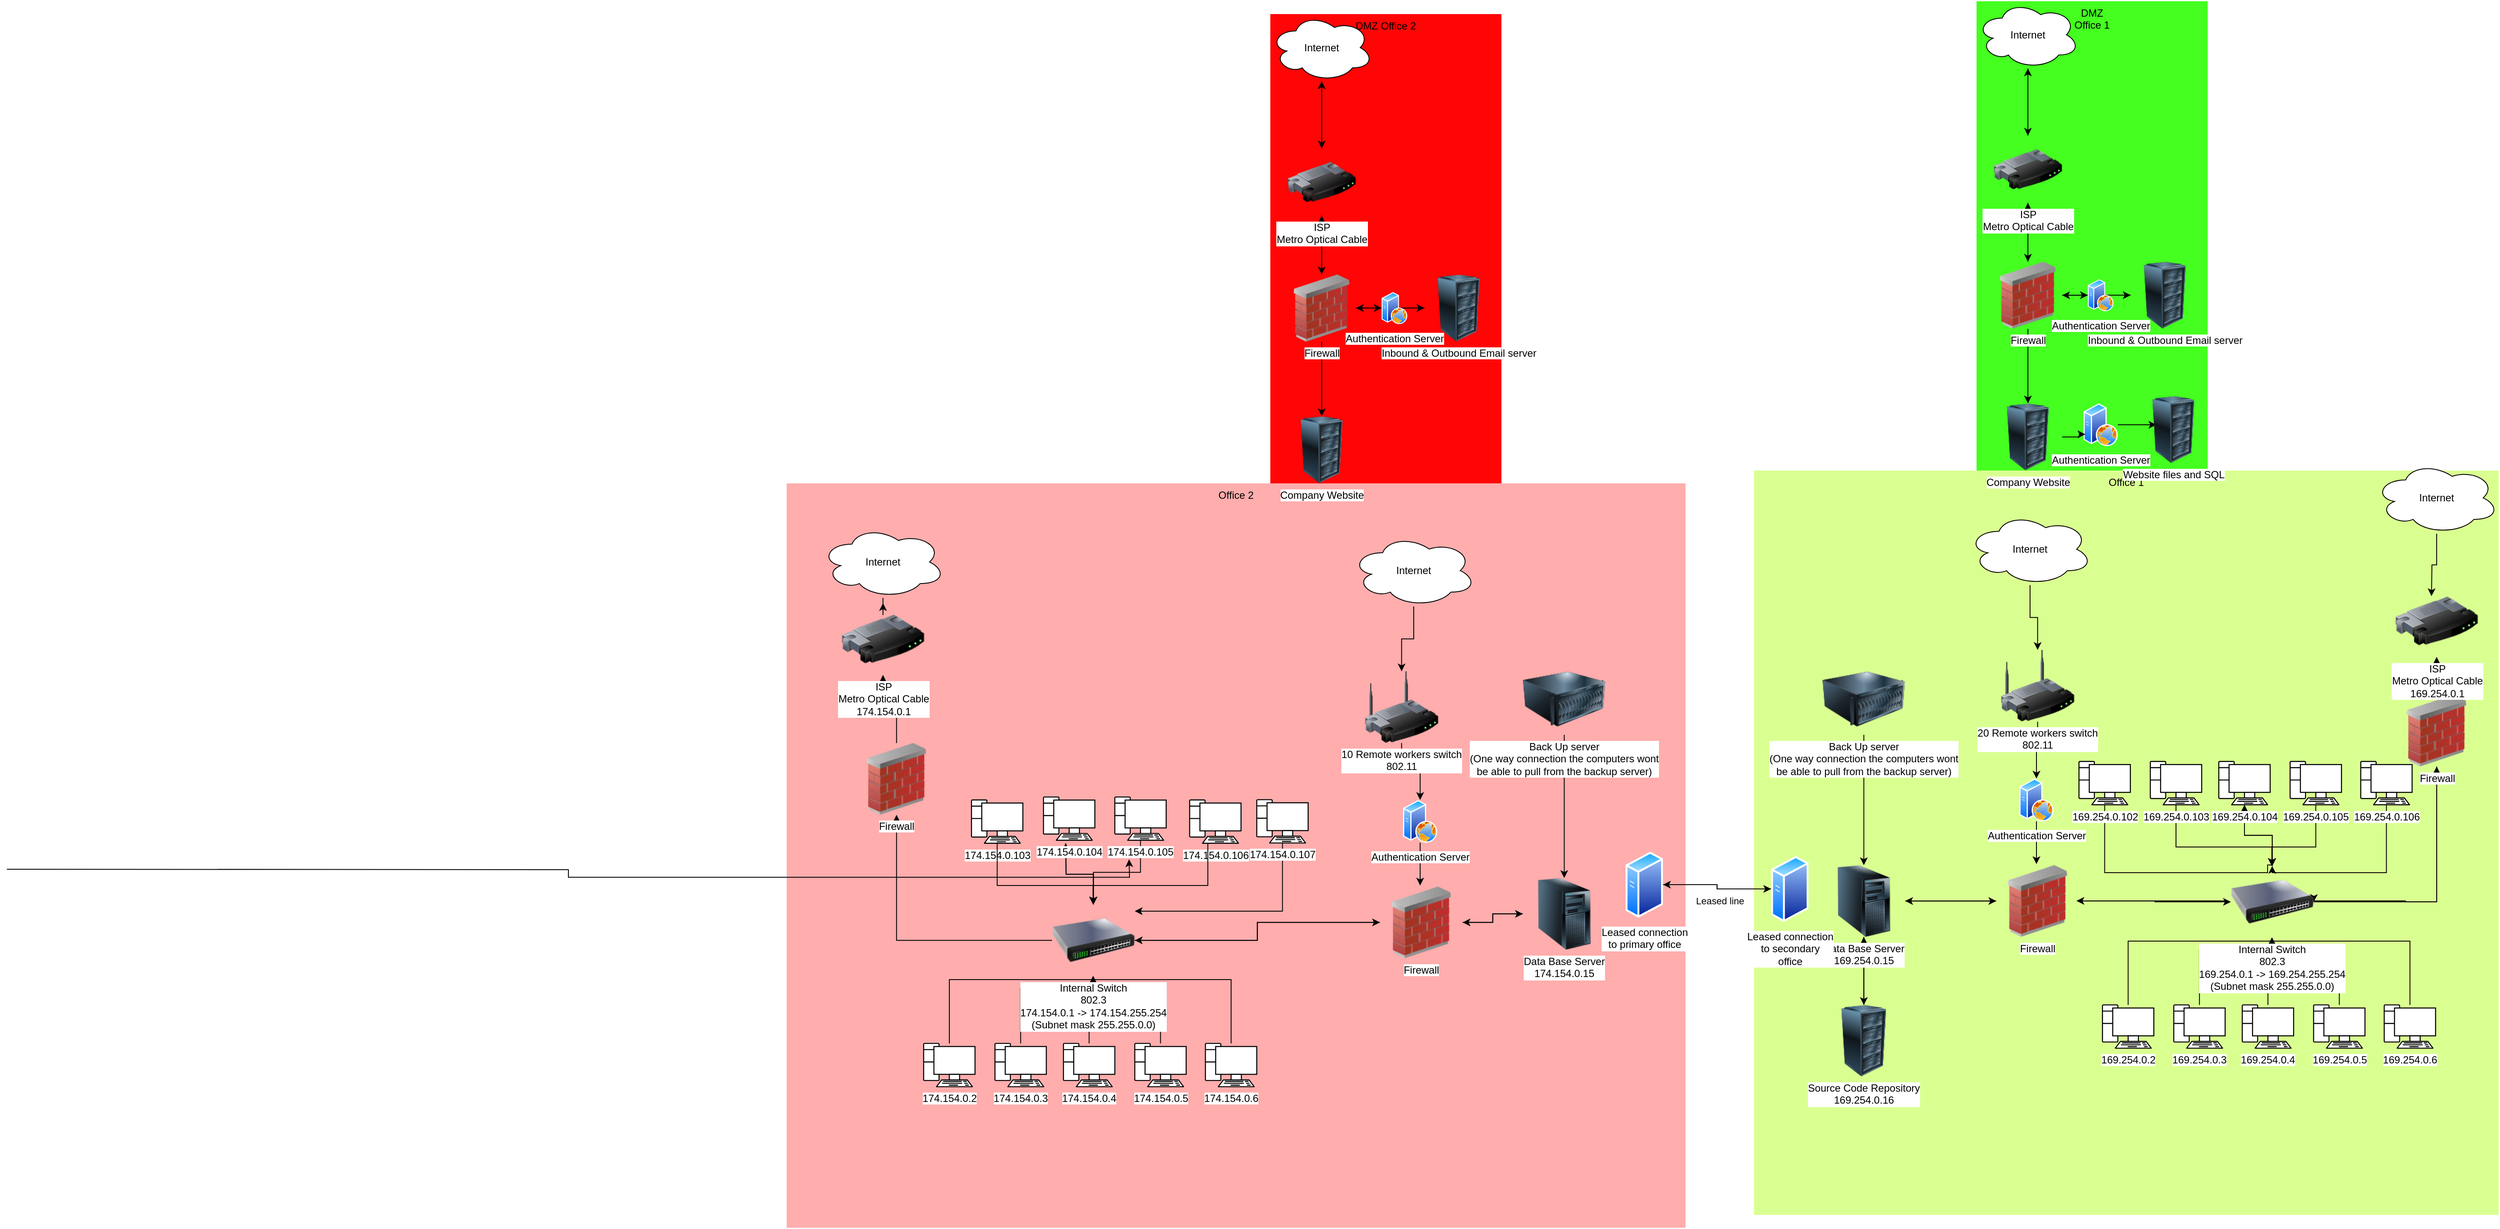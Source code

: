 <mxfile version="22.1.4" type="github">
  <diagram name="Page-1" id="X9YkFS0UQipS7ixekP1t">
    <mxGraphModel dx="2632" dy="1461" grid="1" gridSize="10" guides="1" tooltips="1" connect="1" arrows="1" fold="1" page="1" pageScale="1" pageWidth="1600" pageHeight="900" background="none" math="0" shadow="0">
      <root>
        <mxCell id="0" />
        <mxCell id="1" parent="0" />
        <mxCell id="PSQCY0DL3qGmr5zF4IYW-73" value="Office 1" style="group;labelBackgroundColor=none;fillColor=#DAFF91;rounded=0;" vertex="1" connectable="0" parent="1">
          <mxGeometry x="-370" y="15" width="870" height="870" as="geometry" />
        </mxCell>
        <mxCell id="PSQCY0DL3qGmr5zF4IYW-3" style="edgeStyle=orthogonalEdgeStyle;rounded=0;orthogonalLoop=1;jettySize=auto;html=1;" edge="1" parent="PSQCY0DL3qGmr5zF4IYW-73" source="PSQCY0DL3qGmr5zF4IYW-1">
          <mxGeometry relative="1" as="geometry">
            <mxPoint x="791.458" y="146.747" as="targetPoint" />
          </mxGeometry>
        </mxCell>
        <mxCell id="PSQCY0DL3qGmr5zF4IYW-5" style="edgeStyle=orthogonalEdgeStyle;rounded=0;orthogonalLoop=1;jettySize=auto;html=1;" edge="1" parent="PSQCY0DL3qGmr5zF4IYW-73" target="PSQCY0DL3qGmr5zF4IYW-4">
          <mxGeometry relative="1" as="geometry">
            <mxPoint x="791.458" y="230.602" as="sourcePoint" />
          </mxGeometry>
        </mxCell>
        <mxCell id="PSQCY0DL3qGmr5zF4IYW-78" style="edgeStyle=orthogonalEdgeStyle;rounded=0;orthogonalLoop=1;jettySize=auto;html=1;entryX=1;entryY=0.5;entryDx=0;entryDy=0;" edge="1" parent="PSQCY0DL3qGmr5zF4IYW-73" source="PSQCY0DL3qGmr5zF4IYW-4" target="PSQCY0DL3qGmr5zF4IYW-8">
          <mxGeometry relative="1" as="geometry">
            <mxPoint x="760" y="540" as="targetPoint" />
            <Array as="points">
              <mxPoint x="798" y="504" />
              <mxPoint x="761" y="504" />
              <mxPoint x="761" y="503" />
              <mxPoint x="654" y="503" />
            </Array>
          </mxGeometry>
        </mxCell>
        <mxCell id="PSQCY0DL3qGmr5zF4IYW-33" style="edgeStyle=orthogonalEdgeStyle;rounded=0;orthogonalLoop=1;jettySize=auto;html=1;" edge="1" parent="PSQCY0DL3qGmr5zF4IYW-73" source="PSQCY0DL3qGmr5zF4IYW-8" target="PSQCY0DL3qGmr5zF4IYW-4">
          <mxGeometry relative="1" as="geometry" />
        </mxCell>
        <mxCell id="PSQCY0DL3qGmr5zF4IYW-94" style="edgeStyle=orthogonalEdgeStyle;rounded=0;orthogonalLoop=1;jettySize=auto;html=1;" edge="1" parent="PSQCY0DL3qGmr5zF4IYW-73" source="PSQCY0DL3qGmr5zF4IYW-10" target="PSQCY0DL3qGmr5zF4IYW-8">
          <mxGeometry relative="1" as="geometry">
            <Array as="points">
              <mxPoint x="437" y="550" />
              <mxPoint x="605" y="550" />
            </Array>
          </mxGeometry>
        </mxCell>
        <mxCell id="PSQCY0DL3qGmr5zF4IYW-34" style="edgeStyle=orthogonalEdgeStyle;rounded=0;orthogonalLoop=1;jettySize=auto;html=1;" edge="1" parent="PSQCY0DL3qGmr5zF4IYW-73" source="PSQCY0DL3qGmr5zF4IYW-4" target="PSQCY0DL3qGmr5zF4IYW-17">
          <mxGeometry relative="1" as="geometry" />
        </mxCell>
        <mxCell id="PSQCY0DL3qGmr5zF4IYW-39" style="edgeStyle=orthogonalEdgeStyle;rounded=0;orthogonalLoop=1;jettySize=auto;html=1;" edge="1" parent="PSQCY0DL3qGmr5zF4IYW-73" source="PSQCY0DL3qGmr5zF4IYW-37" target="PSQCY0DL3qGmr5zF4IYW-8">
          <mxGeometry relative="1" as="geometry" />
        </mxCell>
        <mxCell id="PSQCY0DL3qGmr5zF4IYW-77" style="edgeStyle=orthogonalEdgeStyle;rounded=0;orthogonalLoop=1;jettySize=auto;html=1;" edge="1" parent="PSQCY0DL3qGmr5zF4IYW-73" source="PSQCY0DL3qGmr5zF4IYW-37" target="PSQCY0DL3qGmr5zF4IYW-66">
          <mxGeometry relative="1" as="geometry" />
        </mxCell>
        <mxCell id="PSQCY0DL3qGmr5zF4IYW-40" style="edgeStyle=orthogonalEdgeStyle;rounded=0;orthogonalLoop=1;jettySize=auto;html=1;strokeColor=default;" edge="1" parent="PSQCY0DL3qGmr5zF4IYW-73">
          <mxGeometry relative="1" as="geometry">
            <mxPoint x="550.417" y="502.964" as="sourcePoint" />
            <mxPoint x="376.75" y="502.964" as="targetPoint" />
          </mxGeometry>
        </mxCell>
        <mxCell id="PSQCY0DL3qGmr5zF4IYW-100" style="edgeStyle=orthogonalEdgeStyle;rounded=0;orthogonalLoop=1;jettySize=auto;html=1;entryX=0.5;entryY=0;entryDx=0;entryDy=0;" edge="1" parent="PSQCY0DL3qGmr5zF4IYW-73" source="PSQCY0DL3qGmr5zF4IYW-47" target="PSQCY0DL3qGmr5zF4IYW-99">
          <mxGeometry relative="1" as="geometry" />
        </mxCell>
        <mxCell id="PSQCY0DL3qGmr5zF4IYW-69" style="edgeStyle=orthogonalEdgeStyle;rounded=0;orthogonalLoop=1;jettySize=auto;html=1;" edge="1" parent="PSQCY0DL3qGmr5zF4IYW-73" source="PSQCY0DL3qGmr5zF4IYW-66" target="PSQCY0DL3qGmr5zF4IYW-11">
          <mxGeometry relative="1" as="geometry" />
        </mxCell>
        <mxCell id="PSQCY0DL3qGmr5zF4IYW-76" style="edgeStyle=orthogonalEdgeStyle;rounded=0;orthogonalLoop=1;jettySize=auto;html=1;" edge="1" parent="PSQCY0DL3qGmr5zF4IYW-73" source="PSQCY0DL3qGmr5zF4IYW-66" target="PSQCY0DL3qGmr5zF4IYW-37">
          <mxGeometry relative="1" as="geometry" />
        </mxCell>
        <mxCell id="PSQCY0DL3qGmr5zF4IYW-70" style="edgeStyle=orthogonalEdgeStyle;rounded=0;orthogonalLoop=1;jettySize=auto;html=1;" edge="1" parent="PSQCY0DL3qGmr5zF4IYW-73" source="PSQCY0DL3qGmr5zF4IYW-11" target="PSQCY0DL3qGmr5zF4IYW-66">
          <mxGeometry relative="1" as="geometry" />
        </mxCell>
        <mxCell id="PSQCY0DL3qGmr5zF4IYW-71" style="edgeStyle=orthogonalEdgeStyle;rounded=0;orthogonalLoop=1;jettySize=auto;html=1;" edge="1" parent="PSQCY0DL3qGmr5zF4IYW-73" source="PSQCY0DL3qGmr5zF4IYW-15" target="PSQCY0DL3qGmr5zF4IYW-66">
          <mxGeometry relative="1" as="geometry" />
        </mxCell>
        <mxCell id="PSQCY0DL3qGmr5zF4IYW-95" style="edgeStyle=orthogonalEdgeStyle;rounded=0;orthogonalLoop=1;jettySize=auto;html=1;" edge="1" parent="PSQCY0DL3qGmr5zF4IYW-73" source="PSQCY0DL3qGmr5zF4IYW-79" target="PSQCY0DL3qGmr5zF4IYW-8">
          <mxGeometry relative="1" as="geometry">
            <Array as="points">
              <mxPoint x="520" y="560" />
              <mxPoint x="605" y="560" />
            </Array>
          </mxGeometry>
        </mxCell>
        <mxCell id="PSQCY0DL3qGmr5zF4IYW-96" style="edgeStyle=orthogonalEdgeStyle;rounded=0;orthogonalLoop=1;jettySize=auto;html=1;" edge="1" parent="PSQCY0DL3qGmr5zF4IYW-73" source="PSQCY0DL3qGmr5zF4IYW-80" target="PSQCY0DL3qGmr5zF4IYW-8">
          <mxGeometry relative="1" as="geometry" />
        </mxCell>
        <mxCell id="PSQCY0DL3qGmr5zF4IYW-97" style="edgeStyle=orthogonalEdgeStyle;rounded=0;orthogonalLoop=1;jettySize=auto;html=1;" edge="1" parent="PSQCY0DL3qGmr5zF4IYW-73" source="PSQCY0DL3qGmr5zF4IYW-81" target="PSQCY0DL3qGmr5zF4IYW-8">
          <mxGeometry relative="1" as="geometry">
            <Array as="points">
              <mxPoint x="684" y="560" />
              <mxPoint x="605" y="560" />
            </Array>
          </mxGeometry>
        </mxCell>
        <mxCell id="PSQCY0DL3qGmr5zF4IYW-98" style="edgeStyle=orthogonalEdgeStyle;rounded=0;orthogonalLoop=1;jettySize=auto;html=1;" edge="1" parent="PSQCY0DL3qGmr5zF4IYW-73" source="PSQCY0DL3qGmr5zF4IYW-82" target="PSQCY0DL3qGmr5zF4IYW-8">
          <mxGeometry relative="1" as="geometry">
            <Array as="points">
              <mxPoint x="766" y="550" />
              <mxPoint x="605" y="550" />
            </Array>
          </mxGeometry>
        </mxCell>
        <mxCell id="PSQCY0DL3qGmr5zF4IYW-89" style="edgeStyle=orthogonalEdgeStyle;rounded=0;orthogonalLoop=1;jettySize=auto;html=1;entryX=0.5;entryY=0;entryDx=0;entryDy=0;" edge="1" parent="PSQCY0DL3qGmr5zF4IYW-73" source="PSQCY0DL3qGmr5zF4IYW-83" target="PSQCY0DL3qGmr5zF4IYW-8">
          <mxGeometry relative="1" as="geometry">
            <mxPoint x="430" y="490" as="targetPoint" />
            <Array as="points">
              <mxPoint x="410" y="470" />
              <mxPoint x="600" y="470" />
              <mxPoint x="600" y="461" />
            </Array>
          </mxGeometry>
        </mxCell>
        <mxCell id="PSQCY0DL3qGmr5zF4IYW-90" style="edgeStyle=orthogonalEdgeStyle;rounded=0;orthogonalLoop=1;jettySize=auto;html=1;" edge="1" parent="PSQCY0DL3qGmr5zF4IYW-73" source="PSQCY0DL3qGmr5zF4IYW-84" target="PSQCY0DL3qGmr5zF4IYW-8">
          <mxGeometry relative="1" as="geometry">
            <Array as="points">
              <mxPoint x="493" y="440" />
              <mxPoint x="605" y="440" />
            </Array>
          </mxGeometry>
        </mxCell>
        <mxCell id="PSQCY0DL3qGmr5zF4IYW-91" style="edgeStyle=orthogonalEdgeStyle;rounded=0;orthogonalLoop=1;jettySize=auto;html=1;entryX=0.5;entryY=0;entryDx=0;entryDy=0;" edge="1" parent="PSQCY0DL3qGmr5zF4IYW-73" source="PSQCY0DL3qGmr5zF4IYW-85" target="PSQCY0DL3qGmr5zF4IYW-8">
          <mxGeometry relative="1" as="geometry" />
        </mxCell>
        <mxCell id="PSQCY0DL3qGmr5zF4IYW-92" style="edgeStyle=orthogonalEdgeStyle;rounded=0;orthogonalLoop=1;jettySize=auto;html=1;" edge="1" parent="PSQCY0DL3qGmr5zF4IYW-73" source="PSQCY0DL3qGmr5zF4IYW-86" target="PSQCY0DL3qGmr5zF4IYW-8">
          <mxGeometry relative="1" as="geometry">
            <Array as="points">
              <mxPoint x="656" y="440" />
              <mxPoint x="605" y="440" />
            </Array>
          </mxGeometry>
        </mxCell>
        <mxCell id="PSQCY0DL3qGmr5zF4IYW-93" style="edgeStyle=orthogonalEdgeStyle;rounded=0;orthogonalLoop=1;jettySize=auto;html=1;entryX=0.5;entryY=0;entryDx=0;entryDy=0;" edge="1" parent="PSQCY0DL3qGmr5zF4IYW-73" source="PSQCY0DL3qGmr5zF4IYW-87" target="PSQCY0DL3qGmr5zF4IYW-8">
          <mxGeometry relative="1" as="geometry">
            <Array as="points">
              <mxPoint x="739" y="470" />
              <mxPoint x="605" y="470" />
            </Array>
          </mxGeometry>
        </mxCell>
        <mxCell id="PSQCY0DL3qGmr5zF4IYW-101" style="edgeStyle=orthogonalEdgeStyle;rounded=0;orthogonalLoop=1;jettySize=auto;html=1;" edge="1" parent="PSQCY0DL3qGmr5zF4IYW-73" source="PSQCY0DL3qGmr5zF4IYW-99">
          <mxGeometry relative="1" as="geometry">
            <mxPoint x="330" y="460" as="targetPoint" />
          </mxGeometry>
        </mxCell>
        <mxCell id="PSQCY0DL3qGmr5zF4IYW-4" value="Firewall&lt;br&gt;" style="image;html=1;image=img/lib/clip_art/networking/Firewall_02_128x128.png;" vertex="1" parent="PSQCY0DL3qGmr5zF4IYW-73">
          <mxGeometry x="749.167" y="262.048" width="96.667" height="83.855" as="geometry" />
        </mxCell>
        <mxCell id="PSQCY0DL3qGmr5zF4IYW-191" value="" style="edgeStyle=orthogonalEdgeStyle;rounded=0;orthogonalLoop=1;jettySize=auto;html=1;" edge="1" parent="PSQCY0DL3qGmr5zF4IYW-73" source="PSQCY0DL3qGmr5zF4IYW-8" target="PSQCY0DL3qGmr5zF4IYW-85">
          <mxGeometry relative="1" as="geometry" />
        </mxCell>
        <mxCell id="PSQCY0DL3qGmr5zF4IYW-8" value="Internal Switch&lt;br&gt;802.3&lt;br&gt;169.254.0.1 -&amp;gt; 169.254.255.254 &lt;br&gt;(Subnet mask 255.255.0.0)" style="image;html=1;image=img/lib/clip_art/networking/Switch_128x128.png;" vertex="1" parent="PSQCY0DL3qGmr5zF4IYW-73">
          <mxGeometry x="557.087" y="462.207" width="96.667" height="83.855" as="geometry" />
        </mxCell>
        <mxCell id="PSQCY0DL3qGmr5zF4IYW-10" value="169.254.0.2" style="verticalAlign=top;verticalLabelPosition=bottom;labelPosition=center;align=center;html=1;outlineConnect=0;gradientDirection=north;strokeWidth=2;shape=mxgraph.networks.pc;labelBackgroundColor=default;" vertex="1" parent="PSQCY0DL3qGmr5zF4IYW-73">
          <mxGeometry x="407.09" y="624.58" width="60" height="50.6" as="geometry" />
        </mxCell>
        <mxCell id="PSQCY0DL3qGmr5zF4IYW-11" value="Source Code Repository&lt;br&gt;169.254.0.16" style="image;html=1;image=img/lib/clip_art/computers/Server_Rack_128x128.png;" vertex="1" parent="PSQCY0DL3qGmr5zF4IYW-73">
          <mxGeometry x="80.003" y="624.585" width="96.667" height="83.855" as="geometry" />
        </mxCell>
        <mxCell id="PSQCY0DL3qGmr5zF4IYW-15" value="Back Up server&lt;br&gt;(One way connection the&amp;nbsp;computers wont &lt;br&gt;be able to pull from the backup server)" style="image;html=1;image=img/lib/clip_art/computers/Server_128x128.png;" vertex="1" parent="PSQCY0DL3qGmr5zF4IYW-73">
          <mxGeometry x="80" y="224.998" width="96.667" height="83.855" as="geometry" />
        </mxCell>
        <mxCell id="PSQCY0DL3qGmr5zF4IYW-17" value="ISP&lt;br&gt;&lt;div&gt;Metro Optical Cable&lt;/div&gt;&lt;div&gt;169.254.0.1&lt;br&gt;&lt;/div&gt;" style="image;html=1;image=img/lib/clip_art/networking/Router_128x128.png;" vertex="1" parent="PSQCY0DL3qGmr5zF4IYW-73">
          <mxGeometry x="749.167" y="133.853" width="96.667" height="83.855" as="geometry" />
        </mxCell>
        <mxCell id="PSQCY0DL3qGmr5zF4IYW-37" value="Firewall&lt;br&gt;" style="image;html=1;image=img/lib/clip_art/networking/Firewall_02_128x128.png;" vertex="1" parent="PSQCY0DL3qGmr5zF4IYW-73">
          <mxGeometry x="283.003" y="461.205" width="96.667" height="83.855" as="geometry" />
        </mxCell>
        <mxCell id="PSQCY0DL3qGmr5zF4IYW-47" value="20 Remote workers switch&lt;br&gt;802.11" style="image;html=1;image=img/lib/clip_art/networking/Wireless_Router_128x128.png;" vertex="1" parent="PSQCY0DL3qGmr5zF4IYW-73">
          <mxGeometry x="283.003" y="209.636" width="96.667" height="83.855" as="geometry" />
        </mxCell>
        <mxCell id="PSQCY0DL3qGmr5zF4IYW-66" value="Data Base Server&lt;br&gt;169.254.0.15" style="image;html=1;image=img/lib/clip_art/computers/Server_Tower_128x128.png;" vertex="1" parent="PSQCY0DL3qGmr5zF4IYW-73">
          <mxGeometry x="80.003" y="461.208" width="96.667" height="83.855" as="geometry" />
        </mxCell>
        <mxCell id="PSQCY0DL3qGmr5zF4IYW-1" value="Internet" style="ellipse;shape=cloud;whiteSpace=wrap;html=1;" vertex="1" parent="PSQCY0DL3qGmr5zF4IYW-73">
          <mxGeometry x="725" y="-10" width="145" height="83.855" as="geometry" />
        </mxCell>
        <mxCell id="PSQCY0DL3qGmr5zF4IYW-79" value="169.254.0.3" style="verticalAlign=top;verticalLabelPosition=bottom;labelPosition=center;align=center;html=1;outlineConnect=0;gradientDirection=north;strokeWidth=2;shape=mxgraph.networks.pc;labelBackgroundColor=default;" vertex="1" parent="PSQCY0DL3qGmr5zF4IYW-73">
          <mxGeometry x="490.42" y="624.58" width="60" height="50.6" as="geometry" />
        </mxCell>
        <mxCell id="PSQCY0DL3qGmr5zF4IYW-80" value="169.254.0.4" style="verticalAlign=top;verticalLabelPosition=bottom;labelPosition=center;align=center;html=1;outlineConnect=0;gradientDirection=north;strokeWidth=2;shape=mxgraph.networks.pc;labelBackgroundColor=default;" vertex="1" parent="PSQCY0DL3qGmr5zF4IYW-73">
          <mxGeometry x="570.42" y="624.58" width="60" height="50.6" as="geometry" />
        </mxCell>
        <mxCell id="PSQCY0DL3qGmr5zF4IYW-81" value="169.254.0.5" style="verticalAlign=top;verticalLabelPosition=bottom;labelPosition=center;align=center;html=1;outlineConnect=0;gradientDirection=north;strokeWidth=2;shape=mxgraph.networks.pc;labelBackgroundColor=default;" vertex="1" parent="PSQCY0DL3qGmr5zF4IYW-73">
          <mxGeometry x="653.75" y="624.58" width="60" height="50.6" as="geometry" />
        </mxCell>
        <mxCell id="PSQCY0DL3qGmr5zF4IYW-82" value="169.254.0.6" style="verticalAlign=top;verticalLabelPosition=bottom;labelPosition=center;align=center;html=1;outlineConnect=0;gradientDirection=north;strokeWidth=2;shape=mxgraph.networks.pc;labelBackgroundColor=default;" vertex="1" parent="PSQCY0DL3qGmr5zF4IYW-73">
          <mxGeometry x="736.25" y="624.58" width="60" height="50.6" as="geometry" />
        </mxCell>
        <mxCell id="PSQCY0DL3qGmr5zF4IYW-83" value="169.254.0.102" style="verticalAlign=top;verticalLabelPosition=bottom;labelPosition=center;align=center;html=1;outlineConnect=0;gradientDirection=north;strokeWidth=2;shape=mxgraph.networks.pc;labelBackgroundColor=default;" vertex="1" parent="PSQCY0DL3qGmr5zF4IYW-73">
          <mxGeometry x="379.67" y="340.0" width="60" height="50.6" as="geometry" />
        </mxCell>
        <mxCell id="PSQCY0DL3qGmr5zF4IYW-84" value="169.254.0.103" style="verticalAlign=top;verticalLabelPosition=bottom;labelPosition=center;align=center;html=1;outlineConnect=0;gradientDirection=north;strokeWidth=2;shape=mxgraph.networks.pc;labelBackgroundColor=default;" vertex="1" parent="PSQCY0DL3qGmr5zF4IYW-73">
          <mxGeometry x="463" y="340.0" width="60" height="50.6" as="geometry" />
        </mxCell>
        <mxCell id="PSQCY0DL3qGmr5zF4IYW-86" value="169.254.0.105" style="verticalAlign=top;verticalLabelPosition=bottom;labelPosition=center;align=center;html=1;outlineConnect=0;gradientDirection=north;strokeWidth=2;shape=mxgraph.networks.pc;labelBackgroundColor=default;" vertex="1" parent="PSQCY0DL3qGmr5zF4IYW-73">
          <mxGeometry x="626.33" y="340.0" width="60" height="50.6" as="geometry" />
        </mxCell>
        <mxCell id="PSQCY0DL3qGmr5zF4IYW-87" value="169.254.0.106" style="verticalAlign=top;verticalLabelPosition=bottom;labelPosition=center;align=center;html=1;outlineConnect=0;gradientDirection=north;strokeWidth=2;shape=mxgraph.networks.pc;strokeColor=default;labelBackgroundColor=default;" vertex="1" parent="PSQCY0DL3qGmr5zF4IYW-73">
          <mxGeometry x="708.83" y="340.0" width="60" height="50.6" as="geometry" />
        </mxCell>
        <mxCell id="PSQCY0DL3qGmr5zF4IYW-99" value="Authentication Server" style="image;aspect=fixed;perimeter=ellipsePerimeter;html=1;align=center;shadow=0;dashed=0;spacingTop=3;image=img/lib/active_directory/web_server.svg;" vertex="1" parent="PSQCY0DL3qGmr5zF4IYW-73">
          <mxGeometry x="310" y="360" width="40" height="50" as="geometry" />
        </mxCell>
        <mxCell id="PSQCY0DL3qGmr5zF4IYW-85" value="169.254.0.104" style="verticalAlign=top;verticalLabelPosition=bottom;labelPosition=center;align=center;html=1;outlineConnect=0;gradientDirection=north;strokeWidth=2;shape=mxgraph.networks.pc;labelBackgroundColor=default;" vertex="1" parent="PSQCY0DL3qGmr5zF4IYW-73">
          <mxGeometry x="543.0" y="340.0" width="60" height="50.6" as="geometry" />
        </mxCell>
        <mxCell id="PSQCY0DL3qGmr5zF4IYW-189" style="edgeStyle=orthogonalEdgeStyle;rounded=0;orthogonalLoop=1;jettySize=auto;html=1;" edge="1" parent="PSQCY0DL3qGmr5zF4IYW-73" source="PSQCY0DL3qGmr5zF4IYW-188" target="PSQCY0DL3qGmr5zF4IYW-47">
          <mxGeometry relative="1" as="geometry" />
        </mxCell>
        <mxCell id="PSQCY0DL3qGmr5zF4IYW-188" value="Internet" style="ellipse;shape=cloud;whiteSpace=wrap;html=1;" vertex="1" parent="PSQCY0DL3qGmr5zF4IYW-73">
          <mxGeometry x="250" y="50" width="145" height="83.855" as="geometry" />
        </mxCell>
        <mxCell id="PSQCY0DL3qGmr5zF4IYW-195" value="Leased connection&lt;br&gt;to secondary&lt;br&gt;office" style="image;aspect=fixed;perimeter=ellipsePerimeter;html=1;align=center;shadow=0;dashed=0;spacingTop=3;image=img/lib/active_directory/generic_server.svg;" vertex="1" parent="PSQCY0DL3qGmr5zF4IYW-73">
          <mxGeometry x="20" y="450" width="43.75" height="78.13" as="geometry" />
        </mxCell>
        <mxCell id="PSQCY0DL3qGmr5zF4IYW-169" value="DMZ&#xa;Office 1&#xa;" style="group;fillColor=#44FF1F;" vertex="1" connectable="0" parent="1">
          <mxGeometry x="-110" y="-533.55" width="270" height="548.55" as="geometry" />
        </mxCell>
        <mxCell id="PSQCY0DL3qGmr5zF4IYW-170" value="Internet" style="ellipse;shape=cloud;whiteSpace=wrap;html=1;" vertex="1" parent="PSQCY0DL3qGmr5zF4IYW-169">
          <mxGeometry width="120" height="78.545" as="geometry" />
        </mxCell>
        <mxCell id="PSQCY0DL3qGmr5zF4IYW-171" style="edgeStyle=orthogonalEdgeStyle;rounded=0;orthogonalLoop=1;jettySize=auto;html=1;" edge="1" parent="PSQCY0DL3qGmr5zF4IYW-169" source="PSQCY0DL3qGmr5zF4IYW-172" target="PSQCY0DL3qGmr5zF4IYW-170">
          <mxGeometry relative="1" as="geometry" />
        </mxCell>
        <mxCell id="PSQCY0DL3qGmr5zF4IYW-173" style="edgeStyle=orthogonalEdgeStyle;rounded=0;orthogonalLoop=1;jettySize=auto;html=1;" edge="1" parent="PSQCY0DL3qGmr5zF4IYW-169" source="PSQCY0DL3qGmr5zF4IYW-170" target="PSQCY0DL3qGmr5zF4IYW-172">
          <mxGeometry relative="1" as="geometry" />
        </mxCell>
        <mxCell id="PSQCY0DL3qGmr5zF4IYW-174" style="edgeStyle=orthogonalEdgeStyle;rounded=0;orthogonalLoop=1;jettySize=auto;html=1;" edge="1" parent="PSQCY0DL3qGmr5zF4IYW-169" source="PSQCY0DL3qGmr5zF4IYW-175" target="PSQCY0DL3qGmr5zF4IYW-172">
          <mxGeometry relative="1" as="geometry" />
        </mxCell>
        <mxCell id="PSQCY0DL3qGmr5zF4IYW-176" style="edgeStyle=orthogonalEdgeStyle;rounded=0;orthogonalLoop=1;jettySize=auto;html=1;" edge="1" parent="PSQCY0DL3qGmr5zF4IYW-169" source="PSQCY0DL3qGmr5zF4IYW-172" target="PSQCY0DL3qGmr5zF4IYW-175">
          <mxGeometry relative="1" as="geometry" />
        </mxCell>
        <mxCell id="PSQCY0DL3qGmr5zF4IYW-177" style="edgeStyle=orthogonalEdgeStyle;rounded=0;orthogonalLoop=1;jettySize=auto;html=1;entryX=1;entryY=0.5;entryDx=0;entryDy=0;" edge="1" parent="PSQCY0DL3qGmr5zF4IYW-169" source="PSQCY0DL3qGmr5zF4IYW-178" target="PSQCY0DL3qGmr5zF4IYW-175">
          <mxGeometry relative="1" as="geometry" />
        </mxCell>
        <mxCell id="PSQCY0DL3qGmr5zF4IYW-178" value="Inbound &amp;amp; Outbound Email server&lt;br&gt;" style="image;html=1;image=img/lib/clip_art/computers/Server_Rack_128x128.png;" vertex="1" parent="PSQCY0DL3qGmr5zF4IYW-169">
          <mxGeometry x="180" y="304.364" width="80" height="78.545" as="geometry" />
        </mxCell>
        <mxCell id="PSQCY0DL3qGmr5zF4IYW-179" style="edgeStyle=orthogonalEdgeStyle;rounded=0;orthogonalLoop=1;jettySize=auto;html=1;" edge="1" parent="PSQCY0DL3qGmr5zF4IYW-169" source="PSQCY0DL3qGmr5zF4IYW-184" target="PSQCY0DL3qGmr5zF4IYW-178">
          <mxGeometry relative="1" as="geometry" />
        </mxCell>
        <mxCell id="PSQCY0DL3qGmr5zF4IYW-183" value="" style="edgeStyle=orthogonalEdgeStyle;rounded=0;orthogonalLoop=1;jettySize=auto;html=1;" edge="1" parent="PSQCY0DL3qGmr5zF4IYW-169" source="PSQCY0DL3qGmr5zF4IYW-175" target="PSQCY0DL3qGmr5zF4IYW-184">
          <mxGeometry relative="1" as="geometry">
            <mxPoint x="580" y="344" as="sourcePoint" />
            <mxPoint x="660" y="344" as="targetPoint" />
          </mxGeometry>
        </mxCell>
        <mxCell id="PSQCY0DL3qGmr5zF4IYW-184" value="Authentication Server" style="image;aspect=fixed;perimeter=ellipsePerimeter;html=1;align=center;shadow=0;dashed=0;spacingTop=3;image=img/lib/active_directory/web_server.svg;" vertex="1" parent="PSQCY0DL3qGmr5zF4IYW-169">
          <mxGeometry x="130" y="324.885" width="30" height="37.5" as="geometry" />
        </mxCell>
        <mxCell id="PSQCY0DL3qGmr5zF4IYW-185" style="edgeStyle=orthogonalEdgeStyle;rounded=0;orthogonalLoop=1;jettySize=auto;html=1;" edge="1" parent="PSQCY0DL3qGmr5zF4IYW-169" source="PSQCY0DL3qGmr5zF4IYW-186">
          <mxGeometry relative="1" as="geometry">
            <mxPoint x="210" y="495" as="targetPoint" />
          </mxGeometry>
        </mxCell>
        <mxCell id="PSQCY0DL3qGmr5zF4IYW-186" value="Authentication Server" style="image;aspect=fixed;perimeter=ellipsePerimeter;html=1;align=center;shadow=0;dashed=0;spacingTop=3;image=img/lib/active_directory/web_server.svg;" vertex="1" parent="PSQCY0DL3qGmr5zF4IYW-169">
          <mxGeometry x="125" y="470" width="40" height="50" as="geometry" />
        </mxCell>
        <mxCell id="PSQCY0DL3qGmr5zF4IYW-187" value="Website files and SQL" style="image;html=1;image=img/lib/clip_art/computers/Server_Rack_128x128.png;" vertex="1" parent="PSQCY0DL3qGmr5zF4IYW-169">
          <mxGeometry x="190" y="461.455" width="80" height="78.545" as="geometry" />
        </mxCell>
        <mxCell id="PSQCY0DL3qGmr5zF4IYW-181" value="Company Website&lt;br&gt;" style="image;html=1;image=img/lib/clip_art/computers/Server_Rack_128x128.png;" vertex="1" parent="PSQCY0DL3qGmr5zF4IYW-169">
          <mxGeometry x="20" y="470.005" width="80" height="78.545" as="geometry" />
        </mxCell>
        <mxCell id="PSQCY0DL3qGmr5zF4IYW-182" style="edgeStyle=orthogonalEdgeStyle;rounded=0;orthogonalLoop=1;jettySize=auto;html=1;" edge="1" parent="PSQCY0DL3qGmr5zF4IYW-169" source="PSQCY0DL3qGmr5zF4IYW-175" target="PSQCY0DL3qGmr5zF4IYW-181">
          <mxGeometry relative="1" as="geometry" />
        </mxCell>
        <mxCell id="PSQCY0DL3qGmr5zF4IYW-180" style="edgeStyle=orthogonalEdgeStyle;rounded=0;orthogonalLoop=1;jettySize=auto;html=1;entryX=0;entryY=0.75;entryDx=0;entryDy=0;" edge="1" parent="PSQCY0DL3qGmr5zF4IYW-169" source="PSQCY0DL3qGmr5zF4IYW-181" target="PSQCY0DL3qGmr5zF4IYW-186">
          <mxGeometry relative="1" as="geometry" />
        </mxCell>
        <mxCell id="PSQCY0DL3qGmr5zF4IYW-172" value="ISP&lt;br&gt;Metro Optical Cable&lt;br&gt;" style="image;html=1;image=img/lib/clip_art/networking/Router_128x128.png;" vertex="1" parent="PSQCY0DL3qGmr5zF4IYW-169">
          <mxGeometry x="20" y="157.091" width="80" height="78.545" as="geometry" />
        </mxCell>
        <mxCell id="PSQCY0DL3qGmr5zF4IYW-175" value="Firewall&lt;br&gt;" style="image;html=1;image=img/lib/clip_art/networking/Firewall_02_128x128.png;" vertex="1" parent="PSQCY0DL3qGmr5zF4IYW-169">
          <mxGeometry x="20" y="304.364" width="80" height="78.545" as="geometry" />
        </mxCell>
        <mxCell id="PSQCY0DL3qGmr5zF4IYW-196" value="Office 2" style="group;labelBackgroundColor=none;fillColor=#FFADAD;rounded=0;container=0;" vertex="1" connectable="0" parent="1">
          <mxGeometry x="-1500" y="30" width="1050" height="870" as="geometry" />
        </mxCell>
        <mxCell id="PSQCY0DL3qGmr5zF4IYW-202" style="edgeStyle=orthogonalEdgeStyle;rounded=0;orthogonalLoop=1;jettySize=auto;html=1;" edge="1" parent="1" source="PSQCY0DL3qGmr5zF4IYW-221" target="PSQCY0DL3qGmr5zF4IYW-227">
          <mxGeometry relative="1" as="geometry" />
        </mxCell>
        <mxCell id="PSQCY0DL3qGmr5zF4IYW-200" style="edgeStyle=orthogonalEdgeStyle;rounded=0;orthogonalLoop=1;jettySize=auto;html=1;" edge="1" parent="1" source="PSQCY0DL3qGmr5zF4IYW-223" target="PSQCY0DL3qGmr5zF4IYW-221">
          <mxGeometry relative="1" as="geometry" />
        </mxCell>
        <mxCell id="PSQCY0DL3qGmr5zF4IYW-197" style="edgeStyle=orthogonalEdgeStyle;rounded=0;orthogonalLoop=1;jettySize=auto;html=1;" edge="1" parent="1" source="PSQCY0DL3qGmr5zF4IYW-231" target="PSQCY0DL3qGmr5zF4IYW-227">
          <mxGeometry relative="1" as="geometry">
            <mxPoint x="-975.632" y="206.747" as="targetPoint" />
          </mxGeometry>
        </mxCell>
        <mxCell id="PSQCY0DL3qGmr5zF4IYW-231" value="Internet" style="ellipse;shape=cloud;whiteSpace=wrap;html=1;" vertex="1" parent="1">
          <mxGeometry x="-1460" y="80" width="145" height="83.855" as="geometry" />
        </mxCell>
        <mxCell id="PSQCY0DL3qGmr5zF4IYW-227" value="ISP&lt;br&gt;&lt;div&gt;Metro Optical Cable&lt;/div&gt;&lt;div&gt;174.154.0.1&lt;br&gt;&lt;/div&gt;" style="image;html=1;image=img/lib/clip_art/networking/Router_128x128.png;" vertex="1" parent="1">
          <mxGeometry x="-1435.833" y="170.003" width="96.667" height="83.855" as="geometry" />
        </mxCell>
        <mxCell id="PSQCY0DL3qGmr5zF4IYW-221" value="Firewall&lt;br&gt;" style="image;html=1;image=img/lib/clip_art/networking/Firewall_02_128x128.png;" vertex="1" parent="1">
          <mxGeometry x="-1420.003" y="333.488" width="96.667" height="83.855" as="geometry" />
        </mxCell>
        <mxCell id="PSQCY0DL3qGmr5zF4IYW-204" style="edgeStyle=orthogonalEdgeStyle;rounded=0;orthogonalLoop=1;jettySize=auto;html=1;" edge="1" parent="1" source="PSQCY0DL3qGmr5zF4IYW-228" target="PSQCY0DL3qGmr5zF4IYW-230">
          <mxGeometry relative="1" as="geometry" />
        </mxCell>
        <mxCell id="PSQCY0DL3qGmr5zF4IYW-206" style="edgeStyle=orthogonalEdgeStyle;rounded=0;orthogonalLoop=1;jettySize=auto;html=1;entryX=0.5;entryY=0;entryDx=0;entryDy=0;" edge="1" parent="1" source="PSQCY0DL3qGmr5zF4IYW-229" target="PSQCY0DL3qGmr5zF4IYW-240">
          <mxGeometry relative="1" as="geometry" />
        </mxCell>
        <mxCell id="PSQCY0DL3qGmr5zF4IYW-208" style="edgeStyle=orthogonalEdgeStyle;rounded=0;orthogonalLoop=1;jettySize=auto;html=1;" edge="1" parent="1" source="PSQCY0DL3qGmr5zF4IYW-230" target="PSQCY0DL3qGmr5zF4IYW-228">
          <mxGeometry relative="1" as="geometry" />
        </mxCell>
        <mxCell id="PSQCY0DL3qGmr5zF4IYW-210" style="edgeStyle=orthogonalEdgeStyle;rounded=0;orthogonalLoop=1;jettySize=auto;html=1;" edge="1" parent="1" source="PSQCY0DL3qGmr5zF4IYW-226" target="PSQCY0DL3qGmr5zF4IYW-230">
          <mxGeometry relative="1" as="geometry" />
        </mxCell>
        <mxCell id="PSQCY0DL3qGmr5zF4IYW-220" style="edgeStyle=orthogonalEdgeStyle;rounded=0;orthogonalLoop=1;jettySize=auto;html=1;" edge="1" parent="1" source="PSQCY0DL3qGmr5zF4IYW-240">
          <mxGeometry relative="1" as="geometry">
            <mxPoint x="-760" y="500" as="targetPoint" />
          </mxGeometry>
        </mxCell>
        <mxCell id="PSQCY0DL3qGmr5zF4IYW-226" value="Back Up server&lt;br&gt;(One way connection the&amp;nbsp;computers wont &lt;br&gt;be able to pull from the backup server)" style="image;html=1;image=img/lib/clip_art/computers/Server_128x128.png;" vertex="1" parent="1">
          <mxGeometry x="-640" y="239.998" width="96.667" height="83.855" as="geometry" />
        </mxCell>
        <mxCell id="PSQCY0DL3qGmr5zF4IYW-248" style="edgeStyle=orthogonalEdgeStyle;rounded=0;orthogonalLoop=1;jettySize=auto;html=1;" edge="1" parent="1" source="PSQCY0DL3qGmr5zF4IYW-228" target="PSQCY0DL3qGmr5zF4IYW-223">
          <mxGeometry relative="1" as="geometry" />
        </mxCell>
        <mxCell id="PSQCY0DL3qGmr5zF4IYW-228" value="Firewall&lt;br&gt;" style="image;html=1;image=img/lib/clip_art/networking/Firewall_02_128x128.png;" vertex="1" parent="1">
          <mxGeometry x="-806.997" y="501.205" width="96.667" height="83.855" as="geometry" />
        </mxCell>
        <mxCell id="PSQCY0DL3qGmr5zF4IYW-229" value="10 Remote workers switch&lt;br&gt;802.11" style="image;html=1;image=img/lib/clip_art/networking/Wireless_Router_128x128.png;" vertex="1" parent="1">
          <mxGeometry x="-829.997" y="249.636" width="96.667" height="83.855" as="geometry" />
        </mxCell>
        <mxCell id="PSQCY0DL3qGmr5zF4IYW-230" value="Data Base Server&lt;br&gt;174.154.0.15" style="image;html=1;image=img/lib/clip_art/computers/Server_Tower_128x128.png;" vertex="1" parent="1">
          <mxGeometry x="-639.997" y="491.208" width="96.667" height="83.855" as="geometry" />
        </mxCell>
        <mxCell id="PSQCY0DL3qGmr5zF4IYW-240" value="Authentication Server" style="image;aspect=fixed;perimeter=ellipsePerimeter;html=1;align=center;shadow=0;dashed=0;spacingTop=3;image=img/lib/active_directory/web_server.svg;" vertex="1" parent="1">
          <mxGeometry x="-780" y="400" width="40" height="50" as="geometry" />
        </mxCell>
        <mxCell id="PSQCY0DL3qGmr5zF4IYW-242" style="edgeStyle=orthogonalEdgeStyle;rounded=0;orthogonalLoop=1;jettySize=auto;html=1;" edge="1" parent="1" source="PSQCY0DL3qGmr5zF4IYW-243" target="PSQCY0DL3qGmr5zF4IYW-229">
          <mxGeometry relative="1" as="geometry" />
        </mxCell>
        <mxCell id="PSQCY0DL3qGmr5zF4IYW-243" value="Internet" style="ellipse;shape=cloud;whiteSpace=wrap;html=1;" vertex="1" parent="1">
          <mxGeometry x="-840" y="90" width="145" height="83.855" as="geometry" />
        </mxCell>
        <mxCell id="PSQCY0DL3qGmr5zF4IYW-325" style="edgeStyle=orthogonalEdgeStyle;rounded=0;orthogonalLoop=1;jettySize=auto;html=1;" edge="1" parent="1" source="PSQCY0DL3qGmr5zF4IYW-244" target="PSQCY0DL3qGmr5zF4IYW-195">
          <mxGeometry relative="1" as="geometry" />
        </mxCell>
        <mxCell id="PSQCY0DL3qGmr5zF4IYW-244" value="Leased connection&lt;br&gt;to primary office" style="image;aspect=fixed;perimeter=ellipsePerimeter;html=1;align=center;shadow=0;dashed=0;spacingTop=3;image=img/lib/active_directory/generic_server.svg;" vertex="1" parent="1">
          <mxGeometry x="-520" y="460" width="43.75" height="78.13" as="geometry" />
        </mxCell>
        <mxCell id="PSQCY0DL3qGmr5zF4IYW-247" style="edgeStyle=orthogonalEdgeStyle;rounded=0;orthogonalLoop=1;jettySize=auto;html=1;" edge="1" parent="1" source="PSQCY0DL3qGmr5zF4IYW-223" target="PSQCY0DL3qGmr5zF4IYW-228">
          <mxGeometry relative="1" as="geometry" />
        </mxCell>
        <mxCell id="PSQCY0DL3qGmr5zF4IYW-201" style="edgeStyle=orthogonalEdgeStyle;rounded=0;orthogonalLoop=1;jettySize=auto;html=1;" edge="1" parent="1" source="PSQCY0DL3qGmr5zF4IYW-224" target="PSQCY0DL3qGmr5zF4IYW-223">
          <mxGeometry relative="1" as="geometry">
            <Array as="points">
              <mxPoint x="-1310.09" y="610" />
              <mxPoint x="-1142.09" y="610" />
            </Array>
          </mxGeometry>
        </mxCell>
        <mxCell id="PSQCY0DL3qGmr5zF4IYW-232" value="174.154.0.3" style="verticalAlign=top;verticalLabelPosition=bottom;labelPosition=center;align=center;html=1;outlineConnect=0;gradientDirection=north;strokeWidth=2;shape=mxgraph.networks.pc;labelBackgroundColor=default;" vertex="1" parent="1">
          <mxGeometry x="-1256.67" y="684.58" width="60" height="50.6" as="geometry" />
        </mxCell>
        <mxCell id="PSQCY0DL3qGmr5zF4IYW-211" style="edgeStyle=orthogonalEdgeStyle;rounded=0;orthogonalLoop=1;jettySize=auto;html=1;" edge="1" parent="1" source="PSQCY0DL3qGmr5zF4IYW-232" target="PSQCY0DL3qGmr5zF4IYW-223">
          <mxGeometry relative="1" as="geometry">
            <Array as="points">
              <mxPoint x="-1227.09" y="620" />
              <mxPoint x="-1142.09" y="620" />
            </Array>
          </mxGeometry>
        </mxCell>
        <mxCell id="PSQCY0DL3qGmr5zF4IYW-233" value="174.154.0.4" style="verticalAlign=top;verticalLabelPosition=bottom;labelPosition=center;align=center;html=1;outlineConnect=0;gradientDirection=north;strokeWidth=2;shape=mxgraph.networks.pc;labelBackgroundColor=default;" vertex="1" parent="1">
          <mxGeometry x="-1176.67" y="684.58" width="60" height="50.6" as="geometry" />
        </mxCell>
        <mxCell id="PSQCY0DL3qGmr5zF4IYW-212" style="edgeStyle=orthogonalEdgeStyle;rounded=0;orthogonalLoop=1;jettySize=auto;html=1;" edge="1" parent="1" source="PSQCY0DL3qGmr5zF4IYW-233" target="PSQCY0DL3qGmr5zF4IYW-223">
          <mxGeometry relative="1" as="geometry" />
        </mxCell>
        <mxCell id="PSQCY0DL3qGmr5zF4IYW-234" value="174.154.0.5" style="verticalAlign=top;verticalLabelPosition=bottom;labelPosition=center;align=center;html=1;outlineConnect=0;gradientDirection=north;strokeWidth=2;shape=mxgraph.networks.pc;labelBackgroundColor=default;" vertex="1" parent="1">
          <mxGeometry x="-1093.34" y="684.58" width="60" height="50.6" as="geometry" />
        </mxCell>
        <mxCell id="PSQCY0DL3qGmr5zF4IYW-213" style="edgeStyle=orthogonalEdgeStyle;rounded=0;orthogonalLoop=1;jettySize=auto;html=1;" edge="1" parent="1" source="PSQCY0DL3qGmr5zF4IYW-234" target="PSQCY0DL3qGmr5zF4IYW-223">
          <mxGeometry relative="1" as="geometry">
            <Array as="points">
              <mxPoint x="-1063.09" y="620" />
              <mxPoint x="-1142.09" y="620" />
            </Array>
          </mxGeometry>
        </mxCell>
        <mxCell id="PSQCY0DL3qGmr5zF4IYW-235" value="174.154.0.6" style="verticalAlign=top;verticalLabelPosition=bottom;labelPosition=center;align=center;html=1;outlineConnect=0;gradientDirection=north;strokeWidth=2;shape=mxgraph.networks.pc;labelBackgroundColor=default;" vertex="1" parent="1">
          <mxGeometry x="-1010.84" y="684.58" width="60" height="50.6" as="geometry" />
        </mxCell>
        <mxCell id="PSQCY0DL3qGmr5zF4IYW-214" style="edgeStyle=orthogonalEdgeStyle;rounded=0;orthogonalLoop=1;jettySize=auto;html=1;" edge="1" parent="1" source="PSQCY0DL3qGmr5zF4IYW-235" target="PSQCY0DL3qGmr5zF4IYW-223">
          <mxGeometry relative="1" as="geometry">
            <Array as="points">
              <mxPoint x="-981.09" y="610" />
              <mxPoint x="-1142.09" y="610" />
            </Array>
          </mxGeometry>
        </mxCell>
        <mxCell id="PSQCY0DL3qGmr5zF4IYW-237" value="174.154.0.103" style="verticalAlign=top;verticalLabelPosition=bottom;labelPosition=center;align=center;html=1;outlineConnect=0;gradientDirection=north;strokeWidth=2;shape=mxgraph.networks.pc;labelBackgroundColor=default;" vertex="1" parent="1">
          <mxGeometry x="-1284.09" y="400" width="60" height="50.6" as="geometry" />
        </mxCell>
        <mxCell id="PSQCY0DL3qGmr5zF4IYW-216" style="edgeStyle=orthogonalEdgeStyle;rounded=0;orthogonalLoop=1;jettySize=auto;html=1;" edge="1" parent="1" source="PSQCY0DL3qGmr5zF4IYW-237" target="PSQCY0DL3qGmr5zF4IYW-223">
          <mxGeometry relative="1" as="geometry">
            <Array as="points">
              <mxPoint x="-1254.09" y="500" />
              <mxPoint x="-1142.09" y="500" />
            </Array>
          </mxGeometry>
        </mxCell>
        <mxCell id="PSQCY0DL3qGmr5zF4IYW-239" value="174.154.0.106" style="verticalAlign=top;verticalLabelPosition=bottom;labelPosition=center;align=center;html=1;outlineConnect=0;gradientDirection=north;strokeWidth=2;shape=mxgraph.networks.pc;strokeColor=default;labelBackgroundColor=default;" vertex="1" parent="1">
          <mxGeometry x="-1029.25" y="400" width="60" height="50.6" as="geometry" />
        </mxCell>
        <mxCell id="PSQCY0DL3qGmr5zF4IYW-219" style="edgeStyle=orthogonalEdgeStyle;rounded=0;orthogonalLoop=1;jettySize=auto;html=1;entryX=0.5;entryY=0;entryDx=0;entryDy=0;" edge="1" parent="1" source="PSQCY0DL3qGmr5zF4IYW-239" target="PSQCY0DL3qGmr5zF4IYW-223">
          <mxGeometry relative="1" as="geometry">
            <Array as="points">
              <mxPoint x="-1008" y="500" />
              <mxPoint x="-1142" y="500" />
            </Array>
          </mxGeometry>
        </mxCell>
        <mxCell id="PSQCY0DL3qGmr5zF4IYW-217" style="edgeStyle=orthogonalEdgeStyle;rounded=0;orthogonalLoop=1;jettySize=auto;html=1;entryX=0.5;entryY=0;entryDx=0;entryDy=0;" edge="1" parent="1" target="PSQCY0DL3qGmr5zF4IYW-223">
          <mxGeometry relative="1" as="geometry">
            <mxPoint x="-1174.083" y="450.6" as="sourcePoint" />
          </mxGeometry>
        </mxCell>
        <mxCell id="PSQCY0DL3qGmr5zF4IYW-222" value="" style="edgeStyle=orthogonalEdgeStyle;rounded=0;orthogonalLoop=1;jettySize=auto;html=1;" edge="1" parent="1" source="PSQCY0DL3qGmr5zF4IYW-223">
          <mxGeometry relative="1" as="geometry">
            <mxPoint x="-1174.083" y="450.6" as="targetPoint" />
          </mxGeometry>
        </mxCell>
        <mxCell id="PSQCY0DL3qGmr5zF4IYW-223" value="Internal Switch&lt;br&gt;802.3&lt;br&gt;174.154.0.1 -&amp;gt; 174.154.255.254 &lt;br&gt;(Subnet mask 255.255.0.0)" style="image;html=1;image=img/lib/clip_art/networking/Switch_128x128.png;" vertex="1" parent="1">
          <mxGeometry x="-1190.003" y="522.207" width="96.667" height="83.855" as="geometry" />
        </mxCell>
        <mxCell id="PSQCY0DL3qGmr5zF4IYW-224" value="174.154.0.2" style="verticalAlign=top;verticalLabelPosition=bottom;labelPosition=center;align=center;html=1;outlineConnect=0;gradientDirection=north;strokeWidth=2;shape=mxgraph.networks.pc;labelBackgroundColor=default;" vertex="1" parent="1">
          <mxGeometry x="-1340" y="684.58" width="60" height="50.6" as="geometry" />
        </mxCell>
        <mxCell id="PSQCY0DL3qGmr5zF4IYW-249" value="174.154.0.104" style="verticalAlign=top;verticalLabelPosition=bottom;labelPosition=center;align=center;html=1;outlineConnect=0;gradientDirection=north;strokeWidth=2;shape=mxgraph.networks.pc;labelBackgroundColor=default;" vertex="1" parent="1">
          <mxGeometry x="-1200" y="396.54" width="60" height="50.6" as="geometry" />
        </mxCell>
        <mxCell id="PSQCY0DL3qGmr5zF4IYW-258" style="edgeStyle=orthogonalEdgeStyle;rounded=0;orthogonalLoop=1;jettySize=auto;html=1;entryX=0.5;entryY=0;entryDx=0;entryDy=0;" edge="1" parent="1" source="PSQCY0DL3qGmr5zF4IYW-251" target="PSQCY0DL3qGmr5zF4IYW-223">
          <mxGeometry relative="1" as="geometry" />
        </mxCell>
        <mxCell id="PSQCY0DL3qGmr5zF4IYW-251" value="174.154.0.105" style="verticalAlign=top;verticalLabelPosition=bottom;labelPosition=center;align=center;html=1;outlineConnect=0;gradientDirection=north;strokeWidth=2;shape=mxgraph.networks.pc;labelBackgroundColor=default;" vertex="1" parent="1">
          <mxGeometry x="-1116.67" y="396.54" width="60" height="50.6" as="geometry" />
        </mxCell>
        <mxCell id="PSQCY0DL3qGmr5zF4IYW-257" value="" style="edgeStyle=orthogonalEdgeStyle;rounded=0;orthogonalLoop=1;jettySize=auto;html=1;" edge="1" parent="1" source="PSQCY0DL3qGmr5zF4IYW-238">
          <mxGeometry relative="1" as="geometry">
            <Array as="points" />
            <mxPoint x="-2411" y="481" as="sourcePoint" />
            <mxPoint x="-1100" y="469.4" as="targetPoint" />
          </mxGeometry>
        </mxCell>
        <mxCell id="PSQCY0DL3qGmr5zF4IYW-304" style="edgeStyle=orthogonalEdgeStyle;rounded=0;orthogonalLoop=1;jettySize=auto;html=1;" edge="1" parent="1" source="PSQCY0DL3qGmr5zF4IYW-303" target="PSQCY0DL3qGmr5zF4IYW-223">
          <mxGeometry relative="1" as="geometry">
            <Array as="points">
              <mxPoint x="-921" y="530" />
            </Array>
          </mxGeometry>
        </mxCell>
        <mxCell id="PSQCY0DL3qGmr5zF4IYW-303" value="174.154.0.107" style="verticalAlign=top;verticalLabelPosition=bottom;labelPosition=center;align=center;html=1;outlineConnect=0;gradientDirection=north;strokeWidth=2;shape=mxgraph.networks.pc;strokeColor=default;labelBackgroundColor=default;" vertex="1" parent="1">
          <mxGeometry x="-950.84" y="399.7" width="60" height="50.6" as="geometry" />
        </mxCell>
        <mxCell id="PSQCY0DL3qGmr5zF4IYW-306" value="DMZ Office 2&#xa;" style="group;fillColor=#FF0505;" vertex="1" connectable="0" parent="1">
          <mxGeometry x="-935" y="-518.55" width="270" height="548.55" as="geometry" />
        </mxCell>
        <mxCell id="PSQCY0DL3qGmr5zF4IYW-307" value="Internet" style="ellipse;shape=cloud;whiteSpace=wrap;html=1;" vertex="1" parent="PSQCY0DL3qGmr5zF4IYW-306">
          <mxGeometry width="120" height="78.545" as="geometry" />
        </mxCell>
        <mxCell id="PSQCY0DL3qGmr5zF4IYW-308" style="edgeStyle=orthogonalEdgeStyle;rounded=0;orthogonalLoop=1;jettySize=auto;html=1;" edge="1" parent="PSQCY0DL3qGmr5zF4IYW-306" source="PSQCY0DL3qGmr5zF4IYW-323" target="PSQCY0DL3qGmr5zF4IYW-307">
          <mxGeometry relative="1" as="geometry" />
        </mxCell>
        <mxCell id="PSQCY0DL3qGmr5zF4IYW-309" style="edgeStyle=orthogonalEdgeStyle;rounded=0;orthogonalLoop=1;jettySize=auto;html=1;" edge="1" parent="PSQCY0DL3qGmr5zF4IYW-306" source="PSQCY0DL3qGmr5zF4IYW-307" target="PSQCY0DL3qGmr5zF4IYW-323">
          <mxGeometry relative="1" as="geometry" />
        </mxCell>
        <mxCell id="PSQCY0DL3qGmr5zF4IYW-310" style="edgeStyle=orthogonalEdgeStyle;rounded=0;orthogonalLoop=1;jettySize=auto;html=1;" edge="1" parent="PSQCY0DL3qGmr5zF4IYW-306" source="PSQCY0DL3qGmr5zF4IYW-324" target="PSQCY0DL3qGmr5zF4IYW-323">
          <mxGeometry relative="1" as="geometry" />
        </mxCell>
        <mxCell id="PSQCY0DL3qGmr5zF4IYW-311" style="edgeStyle=orthogonalEdgeStyle;rounded=0;orthogonalLoop=1;jettySize=auto;html=1;" edge="1" parent="PSQCY0DL3qGmr5zF4IYW-306" source="PSQCY0DL3qGmr5zF4IYW-323" target="PSQCY0DL3qGmr5zF4IYW-324">
          <mxGeometry relative="1" as="geometry" />
        </mxCell>
        <mxCell id="PSQCY0DL3qGmr5zF4IYW-312" style="edgeStyle=orthogonalEdgeStyle;rounded=0;orthogonalLoop=1;jettySize=auto;html=1;entryX=1;entryY=0.5;entryDx=0;entryDy=0;" edge="1" parent="PSQCY0DL3qGmr5zF4IYW-306" source="PSQCY0DL3qGmr5zF4IYW-313" target="PSQCY0DL3qGmr5zF4IYW-324">
          <mxGeometry relative="1" as="geometry" />
        </mxCell>
        <mxCell id="PSQCY0DL3qGmr5zF4IYW-313" value="Inbound &amp;amp; Outbound Email server&lt;br&gt;" style="image;html=1;image=img/lib/clip_art/computers/Server_Rack_128x128.png;" vertex="1" parent="PSQCY0DL3qGmr5zF4IYW-306">
          <mxGeometry x="180" y="304.364" width="80" height="78.545" as="geometry" />
        </mxCell>
        <mxCell id="PSQCY0DL3qGmr5zF4IYW-314" style="edgeStyle=orthogonalEdgeStyle;rounded=0;orthogonalLoop=1;jettySize=auto;html=1;" edge="1" parent="PSQCY0DL3qGmr5zF4IYW-306" source="PSQCY0DL3qGmr5zF4IYW-316" target="PSQCY0DL3qGmr5zF4IYW-313">
          <mxGeometry relative="1" as="geometry" />
        </mxCell>
        <mxCell id="PSQCY0DL3qGmr5zF4IYW-315" value="" style="edgeStyle=orthogonalEdgeStyle;rounded=0;orthogonalLoop=1;jettySize=auto;html=1;" edge="1" parent="PSQCY0DL3qGmr5zF4IYW-306" source="PSQCY0DL3qGmr5zF4IYW-324" target="PSQCY0DL3qGmr5zF4IYW-316">
          <mxGeometry relative="1" as="geometry">
            <mxPoint x="580" y="344" as="sourcePoint" />
            <mxPoint x="660" y="344" as="targetPoint" />
          </mxGeometry>
        </mxCell>
        <mxCell id="PSQCY0DL3qGmr5zF4IYW-316" value="Authentication Server" style="image;aspect=fixed;perimeter=ellipsePerimeter;html=1;align=center;shadow=0;dashed=0;spacingTop=3;image=img/lib/active_directory/web_server.svg;" vertex="1" parent="PSQCY0DL3qGmr5zF4IYW-306">
          <mxGeometry x="130" y="324.885" width="30" height="37.5" as="geometry" />
        </mxCell>
        <mxCell id="PSQCY0DL3qGmr5zF4IYW-320" value="Company Website&lt;br&gt;" style="image;html=1;image=img/lib/clip_art/computers/Server_Rack_128x128.png;" vertex="1" parent="PSQCY0DL3qGmr5zF4IYW-306">
          <mxGeometry x="20" y="470.005" width="80" height="78.545" as="geometry" />
        </mxCell>
        <mxCell id="PSQCY0DL3qGmr5zF4IYW-321" style="edgeStyle=orthogonalEdgeStyle;rounded=0;orthogonalLoop=1;jettySize=auto;html=1;" edge="1" parent="PSQCY0DL3qGmr5zF4IYW-306" source="PSQCY0DL3qGmr5zF4IYW-324" target="PSQCY0DL3qGmr5zF4IYW-320">
          <mxGeometry relative="1" as="geometry" />
        </mxCell>
        <mxCell id="PSQCY0DL3qGmr5zF4IYW-323" value="ISP&lt;br&gt;Metro Optical Cable&lt;br&gt;" style="image;html=1;image=img/lib/clip_art/networking/Router_128x128.png;" vertex="1" parent="PSQCY0DL3qGmr5zF4IYW-306">
          <mxGeometry x="20" y="157.091" width="80" height="78.545" as="geometry" />
        </mxCell>
        <mxCell id="PSQCY0DL3qGmr5zF4IYW-324" value="Firewall&lt;br&gt;" style="image;html=1;image=img/lib/clip_art/networking/Firewall_02_128x128.png;" vertex="1" parent="PSQCY0DL3qGmr5zF4IYW-306">
          <mxGeometry x="20" y="304.364" width="80" height="78.545" as="geometry" />
        </mxCell>
        <mxCell id="PSQCY0DL3qGmr5zF4IYW-326" style="edgeStyle=orthogonalEdgeStyle;rounded=0;orthogonalLoop=1;jettySize=auto;html=1;" edge="1" parent="1" source="PSQCY0DL3qGmr5zF4IYW-195" target="PSQCY0DL3qGmr5zF4IYW-244">
          <mxGeometry relative="1" as="geometry" />
        </mxCell>
        <mxCell id="PSQCY0DL3qGmr5zF4IYW-327" value="Leased line" style="edgeLabel;html=1;align=center;verticalAlign=middle;resizable=0;points=[];" vertex="1" connectable="0" parent="PSQCY0DL3qGmr5zF4IYW-326">
          <mxGeometry x="0.25" y="-2" relative="1" as="geometry">
            <mxPoint x="17" y="21" as="offset" />
          </mxGeometry>
        </mxCell>
      </root>
    </mxGraphModel>
  </diagram>
</mxfile>
